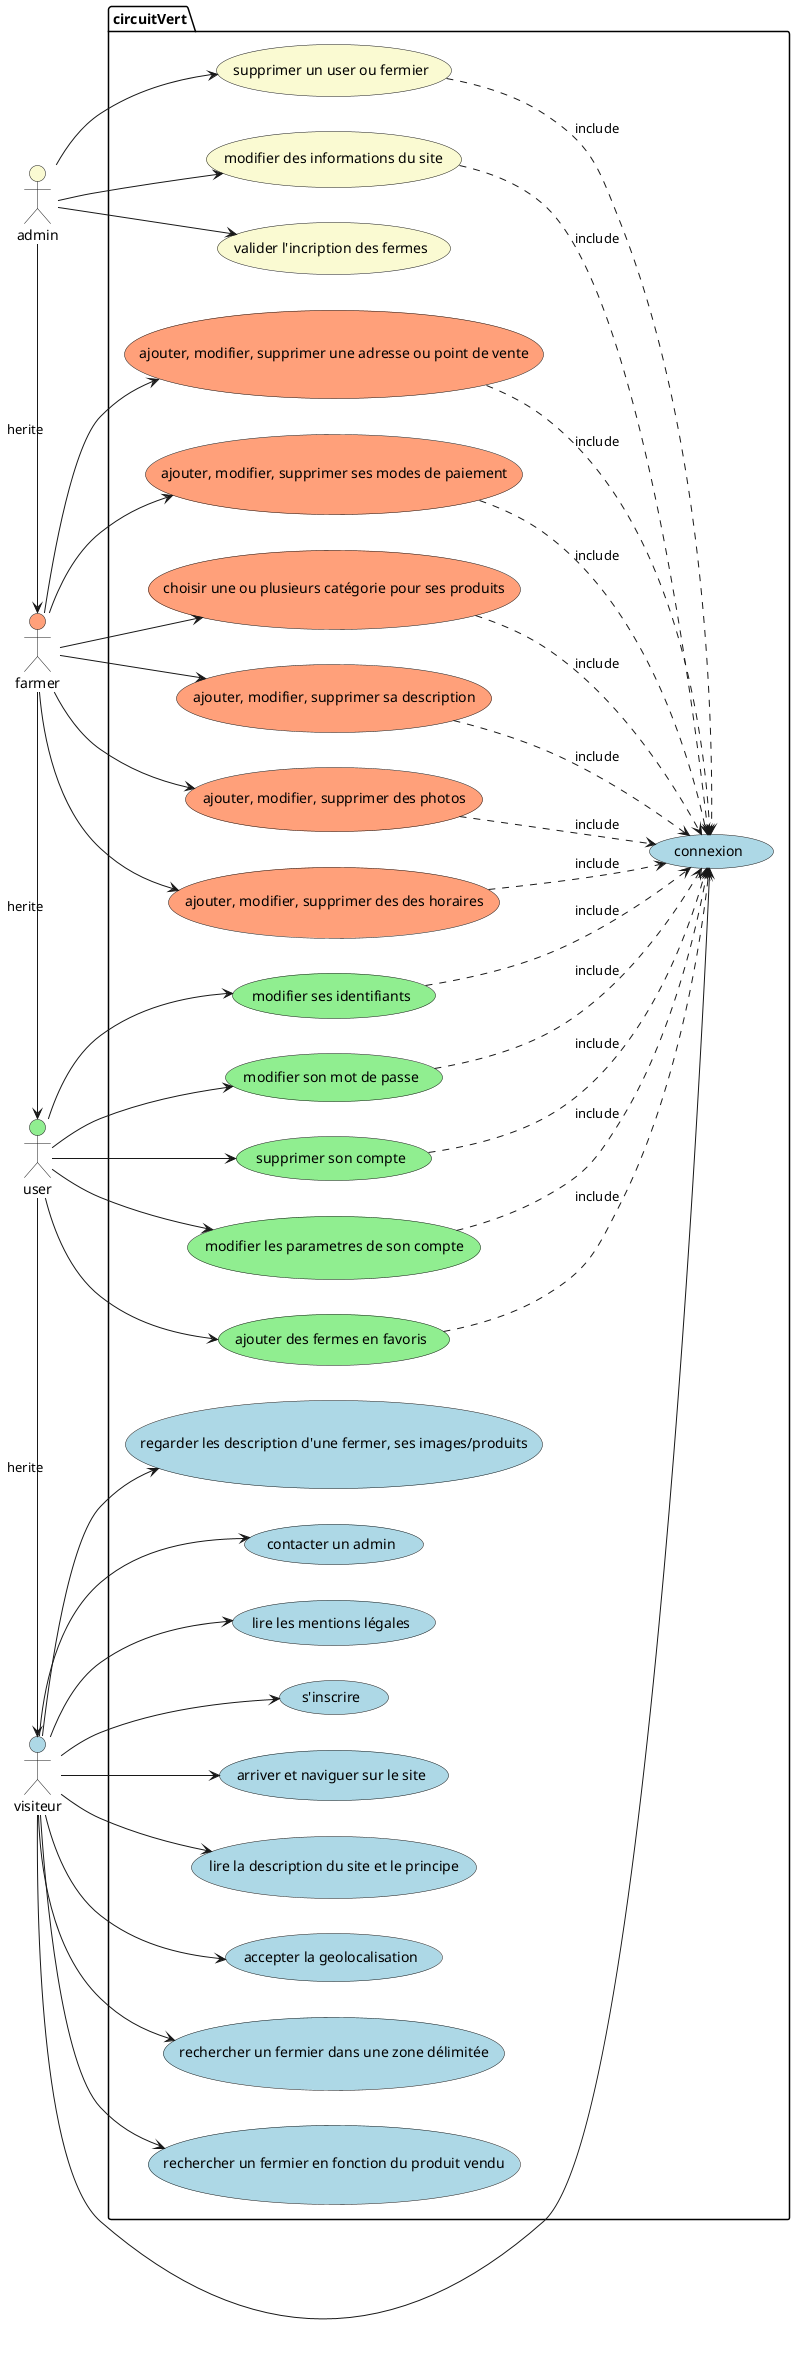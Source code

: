 @startuml circuitVert v1
left to right direction

actor visiteur as V #LightBlue
actor user as U #LightGreen
actor farmer as F #LightSalmon
actor admin as A #LightGoldenRodYellow

package "circuitVert" {
    usecase "arriver et naviguer sur le site" as uc1 #LightBlue
    usecase "lire la description du site et le principe" as uc2 #LightBlue
    usecase "accepter la geolocalisation" as uc3 #LightBlue
    usecase "rechercher un fermier dans une zone délimitée" as uc4 #LightBlue
    usecase "rechercher un fermier en fonction du produit vendu" as uc5 #LightBlue
    usecase "regarder les description d'une fermer, ses images/produits" as uc6 #LightBlue
    usecase "contacter un admin" as uc7 #LightBlue
    usecase "lire les mentions légales" as uc8 #LightBlue
    usecase "s'inscrire" as uc9 #LightBlue
    usecase "connexion" as uc10 #LightBlue
    
    usecase "modifier ses identifiants" as uc11 #LightGreen
    usecase "modifier son mot de passe" as uc12 #LightGreen
    usecase "supprimer son compte" as uc13 #LightGreen
    usecase "modifier les parametres de son compte" as uc14 #LightGreen
    usecase "ajouter des fermes en favoris" as uc15 #LightGreen

    usecase "ajouter, modifier, supprimer sa description" as uc16 #LightSalmon
    usecase "ajouter, modifier, supprimer des photos" as uc17 #LightSalmon
    usecase "ajouter, modifier, supprimer des des horaires" as uc18 #LightSalmon
    usecase "ajouter, modifier, supprimer une adresse ou point de vente" as uc19 #LightSalmon
    usecase "ajouter, modifier, supprimer ses modes de paiement" as uc20 #LightSalmon
    usecase "choisir une ou plusieurs catégorie pour ses produits" as uc21 #LightSalmon

    usecase "supprimer un user ou fermier" as uc22 #LightGoldenRodYellow
    usecase "modifier des informations du site" as uc23 #LightGoldenRodYellow
    usecase "valider l'incription des fermes" as uc24 #LightGoldenRodYellow
}

V --> uc1
V --> uc2
V --> uc3
V --> uc4
V --> uc5
V --> uc6
V --> uc7
V --> uc8
V --> uc9
V --> uc10

U --> uc11
U --> uc12
U --> uc13
U --> uc14
U --> uc15

F --> uc16
F --> uc17
F --> uc18
F --> uc19
F --> uc20
F --> uc21

A --> uc22
A --> uc23
A --> uc24

U->V :herite
F->U :herite
A->F :herite

uc11 ..> uc10 :include
uc12 ..> uc10 :include
uc13 ..> uc10 :include
uc14 ..> uc10 :include
uc15 ..> uc10 :include
uc16 ..> uc10 :include
uc17 ..> uc10 :include
uc18 ..> uc10 :include
uc19 ..> uc10 :include
uc20 ..> uc10 :include
uc21 ..> uc10 :include
uc22 ..> uc10 :include
uc23 ..> uc10 :include